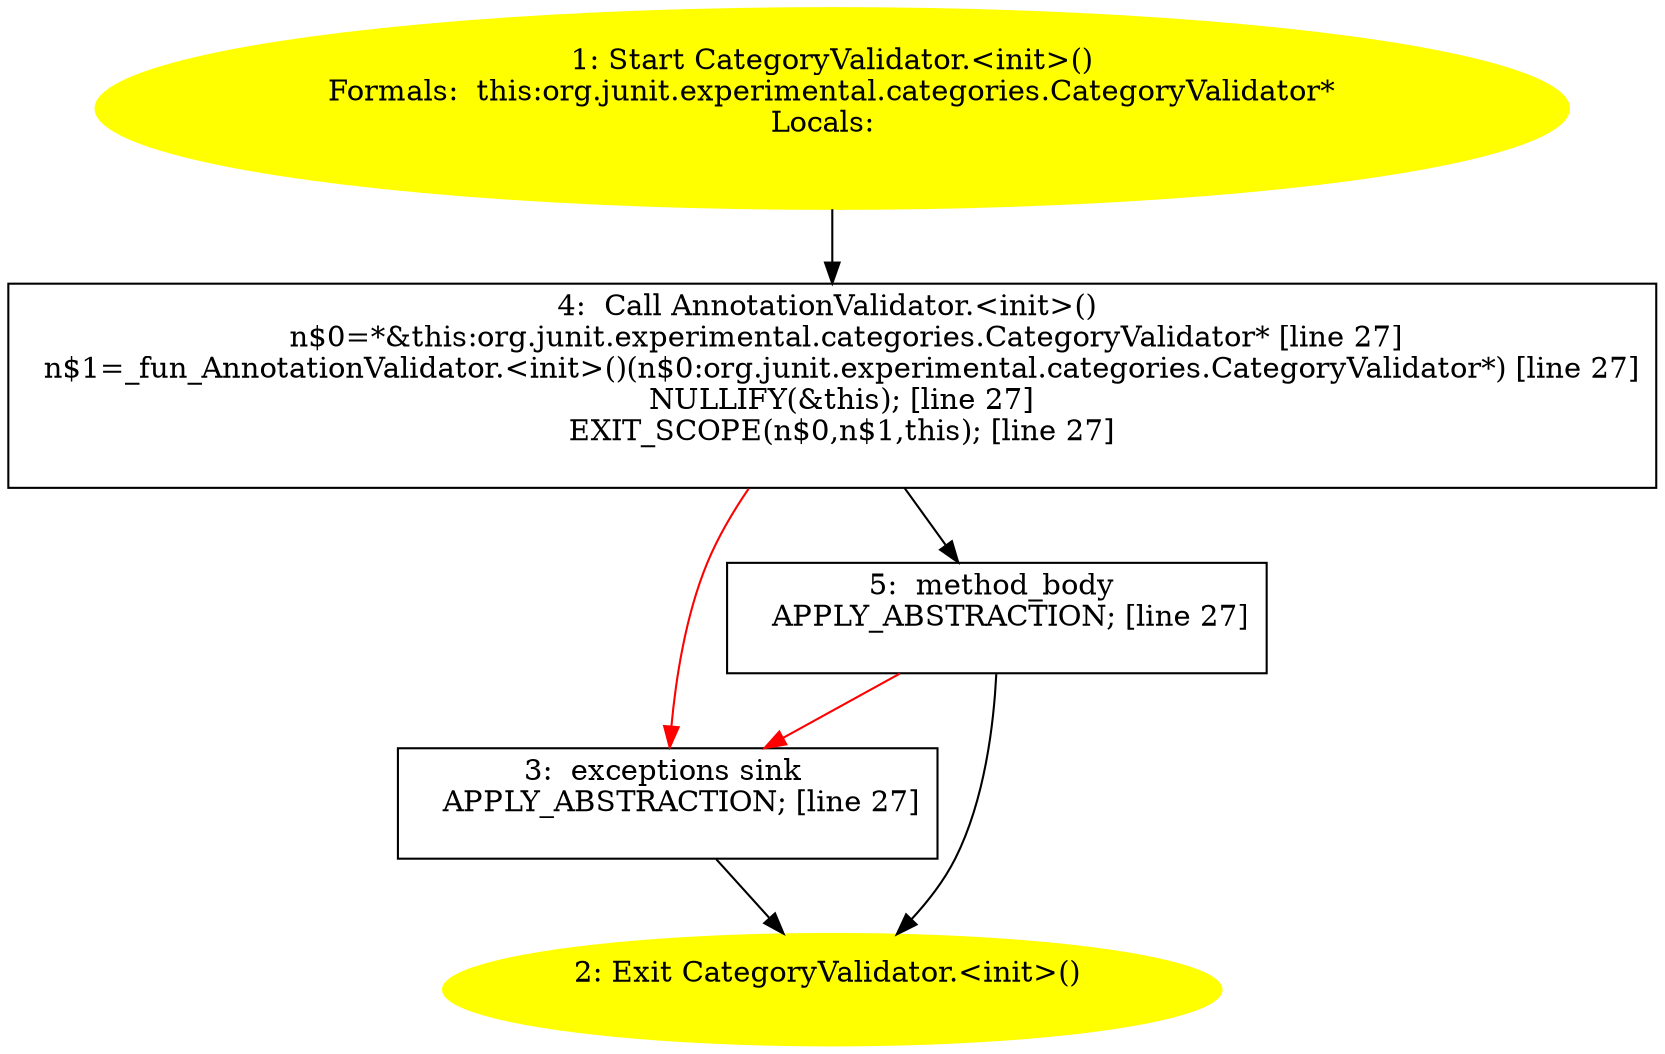 /* @generated */
digraph cfg {
"org.junit.experimental.categories.CategoryValidator.<init>().d9cbc6e2f99d9ca67aa345c144fd8dff_1" [label="1: Start CategoryValidator.<init>()\nFormals:  this:org.junit.experimental.categories.CategoryValidator*\nLocals:  \n  " color=yellow style=filled]
	

	 "org.junit.experimental.categories.CategoryValidator.<init>().d9cbc6e2f99d9ca67aa345c144fd8dff_1" -> "org.junit.experimental.categories.CategoryValidator.<init>().d9cbc6e2f99d9ca67aa345c144fd8dff_4" ;
"org.junit.experimental.categories.CategoryValidator.<init>().d9cbc6e2f99d9ca67aa345c144fd8dff_2" [label="2: Exit CategoryValidator.<init>() \n  " color=yellow style=filled]
	

"org.junit.experimental.categories.CategoryValidator.<init>().d9cbc6e2f99d9ca67aa345c144fd8dff_3" [label="3:  exceptions sink \n   APPLY_ABSTRACTION; [line 27]\n " shape="box"]
	

	 "org.junit.experimental.categories.CategoryValidator.<init>().d9cbc6e2f99d9ca67aa345c144fd8dff_3" -> "org.junit.experimental.categories.CategoryValidator.<init>().d9cbc6e2f99d9ca67aa345c144fd8dff_2" ;
"org.junit.experimental.categories.CategoryValidator.<init>().d9cbc6e2f99d9ca67aa345c144fd8dff_4" [label="4:  Call AnnotationValidator.<init>() \n   n$0=*&this:org.junit.experimental.categories.CategoryValidator* [line 27]\n  n$1=_fun_AnnotationValidator.<init>()(n$0:org.junit.experimental.categories.CategoryValidator*) [line 27]\n  NULLIFY(&this); [line 27]\n  EXIT_SCOPE(n$0,n$1,this); [line 27]\n " shape="box"]
	

	 "org.junit.experimental.categories.CategoryValidator.<init>().d9cbc6e2f99d9ca67aa345c144fd8dff_4" -> "org.junit.experimental.categories.CategoryValidator.<init>().d9cbc6e2f99d9ca67aa345c144fd8dff_5" ;
	 "org.junit.experimental.categories.CategoryValidator.<init>().d9cbc6e2f99d9ca67aa345c144fd8dff_4" -> "org.junit.experimental.categories.CategoryValidator.<init>().d9cbc6e2f99d9ca67aa345c144fd8dff_3" [color="red" ];
"org.junit.experimental.categories.CategoryValidator.<init>().d9cbc6e2f99d9ca67aa345c144fd8dff_5" [label="5:  method_body \n   APPLY_ABSTRACTION; [line 27]\n " shape="box"]
	

	 "org.junit.experimental.categories.CategoryValidator.<init>().d9cbc6e2f99d9ca67aa345c144fd8dff_5" -> "org.junit.experimental.categories.CategoryValidator.<init>().d9cbc6e2f99d9ca67aa345c144fd8dff_2" ;
	 "org.junit.experimental.categories.CategoryValidator.<init>().d9cbc6e2f99d9ca67aa345c144fd8dff_5" -> "org.junit.experimental.categories.CategoryValidator.<init>().d9cbc6e2f99d9ca67aa345c144fd8dff_3" [color="red" ];
}

